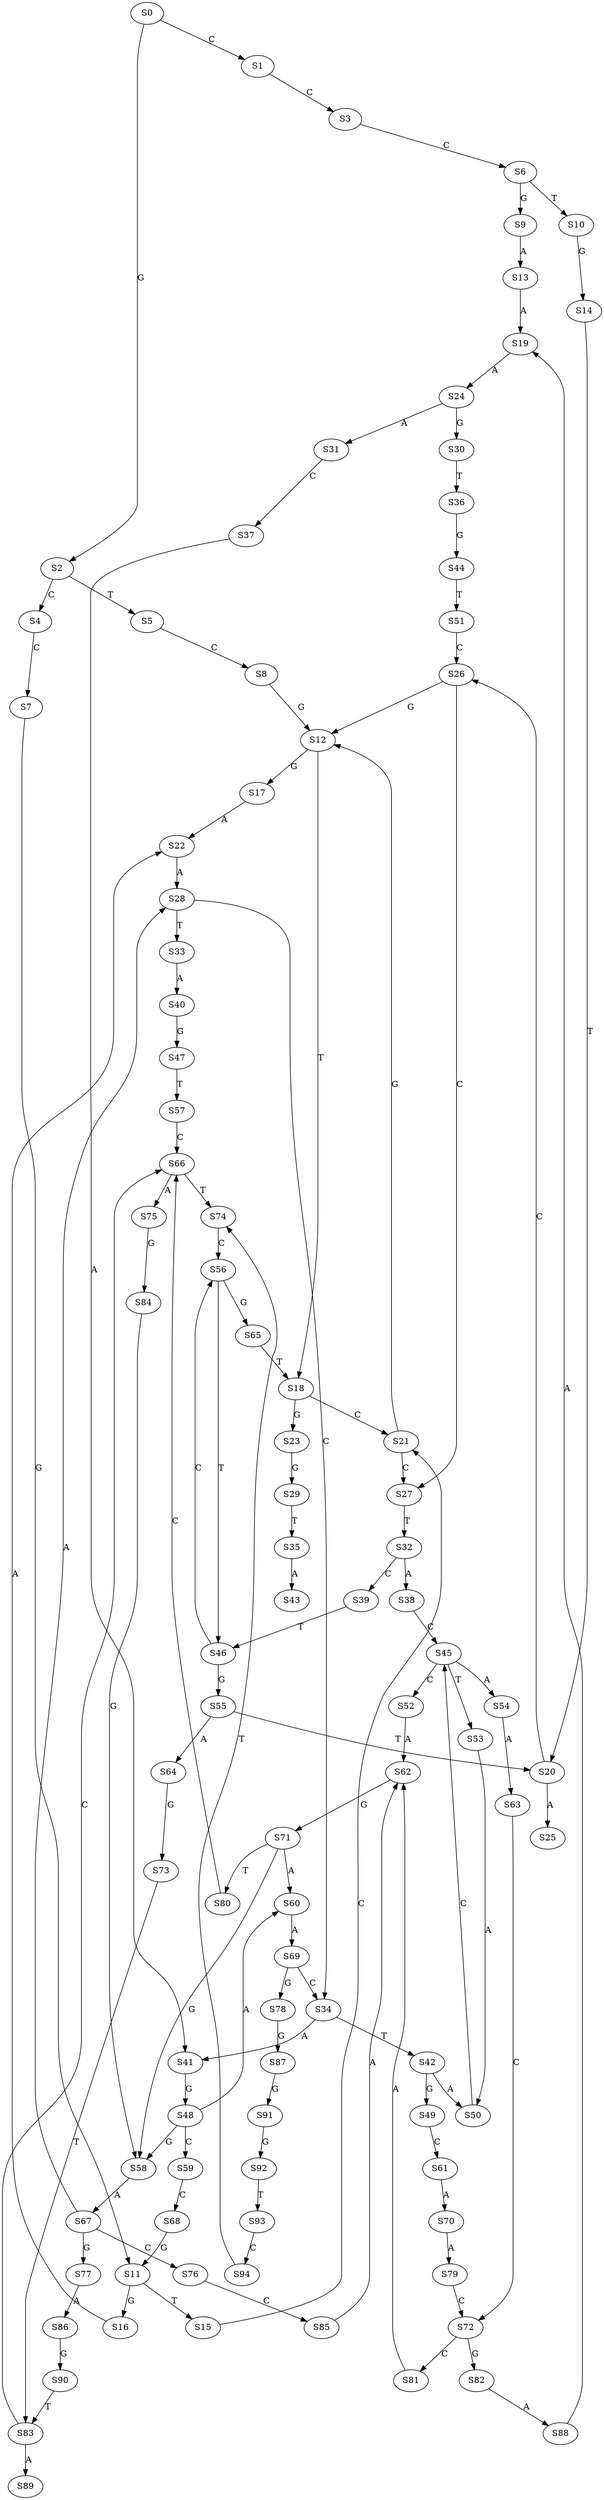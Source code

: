 strict digraph  {
	S0 -> S1 [ label = C ];
	S0 -> S2 [ label = G ];
	S1 -> S3 [ label = C ];
	S2 -> S4 [ label = C ];
	S2 -> S5 [ label = T ];
	S3 -> S6 [ label = C ];
	S4 -> S7 [ label = C ];
	S5 -> S8 [ label = C ];
	S6 -> S9 [ label = G ];
	S6 -> S10 [ label = T ];
	S7 -> S11 [ label = G ];
	S8 -> S12 [ label = G ];
	S9 -> S13 [ label = A ];
	S10 -> S14 [ label = G ];
	S11 -> S15 [ label = T ];
	S11 -> S16 [ label = G ];
	S12 -> S17 [ label = G ];
	S12 -> S18 [ label = T ];
	S13 -> S19 [ label = A ];
	S14 -> S20 [ label = T ];
	S15 -> S21 [ label = C ];
	S16 -> S22 [ label = A ];
	S17 -> S22 [ label = A ];
	S18 -> S21 [ label = C ];
	S18 -> S23 [ label = G ];
	S19 -> S24 [ label = A ];
	S20 -> S25 [ label = A ];
	S20 -> S26 [ label = C ];
	S21 -> S12 [ label = G ];
	S21 -> S27 [ label = C ];
	S22 -> S28 [ label = A ];
	S23 -> S29 [ label = G ];
	S24 -> S30 [ label = G ];
	S24 -> S31 [ label = A ];
	S26 -> S12 [ label = G ];
	S26 -> S27 [ label = C ];
	S27 -> S32 [ label = T ];
	S28 -> S33 [ label = T ];
	S28 -> S34 [ label = C ];
	S29 -> S35 [ label = T ];
	S30 -> S36 [ label = T ];
	S31 -> S37 [ label = C ];
	S32 -> S38 [ label = A ];
	S32 -> S39 [ label = C ];
	S33 -> S40 [ label = A ];
	S34 -> S41 [ label = A ];
	S34 -> S42 [ label = T ];
	S35 -> S43 [ label = A ];
	S36 -> S44 [ label = G ];
	S37 -> S41 [ label = A ];
	S38 -> S45 [ label = C ];
	S39 -> S46 [ label = T ];
	S40 -> S47 [ label = G ];
	S41 -> S48 [ label = G ];
	S42 -> S49 [ label = G ];
	S42 -> S50 [ label = A ];
	S44 -> S51 [ label = T ];
	S45 -> S52 [ label = C ];
	S45 -> S53 [ label = T ];
	S45 -> S54 [ label = A ];
	S46 -> S55 [ label = G ];
	S46 -> S56 [ label = C ];
	S47 -> S57 [ label = T ];
	S48 -> S58 [ label = G ];
	S48 -> S59 [ label = C ];
	S48 -> S60 [ label = A ];
	S49 -> S61 [ label = C ];
	S50 -> S45 [ label = C ];
	S51 -> S26 [ label = C ];
	S52 -> S62 [ label = A ];
	S53 -> S50 [ label = A ];
	S54 -> S63 [ label = A ];
	S55 -> S64 [ label = A ];
	S55 -> S20 [ label = T ];
	S56 -> S46 [ label = T ];
	S56 -> S65 [ label = G ];
	S57 -> S66 [ label = C ];
	S58 -> S67 [ label = A ];
	S59 -> S68 [ label = C ];
	S60 -> S69 [ label = A ];
	S61 -> S70 [ label = A ];
	S62 -> S71 [ label = G ];
	S63 -> S72 [ label = C ];
	S64 -> S73 [ label = G ];
	S65 -> S18 [ label = T ];
	S66 -> S74 [ label = T ];
	S66 -> S75 [ label = A ];
	S67 -> S28 [ label = A ];
	S67 -> S76 [ label = C ];
	S67 -> S77 [ label = G ];
	S68 -> S11 [ label = G ];
	S69 -> S34 [ label = C ];
	S69 -> S78 [ label = G ];
	S70 -> S79 [ label = A ];
	S71 -> S80 [ label = T ];
	S71 -> S58 [ label = G ];
	S71 -> S60 [ label = A ];
	S72 -> S81 [ label = C ];
	S72 -> S82 [ label = G ];
	S73 -> S83 [ label = T ];
	S74 -> S56 [ label = C ];
	S75 -> S84 [ label = G ];
	S76 -> S85 [ label = C ];
	S77 -> S86 [ label = A ];
	S78 -> S87 [ label = G ];
	S79 -> S72 [ label = C ];
	S80 -> S66 [ label = C ];
	S81 -> S62 [ label = A ];
	S82 -> S88 [ label = A ];
	S83 -> S89 [ label = A ];
	S83 -> S66 [ label = C ];
	S84 -> S58 [ label = G ];
	S85 -> S62 [ label = A ];
	S86 -> S90 [ label = G ];
	S87 -> S91 [ label = G ];
	S88 -> S19 [ label = A ];
	S90 -> S83 [ label = T ];
	S91 -> S92 [ label = G ];
	S92 -> S93 [ label = T ];
	S93 -> S94 [ label = C ];
	S94 -> S74 [ label = T ];
}
